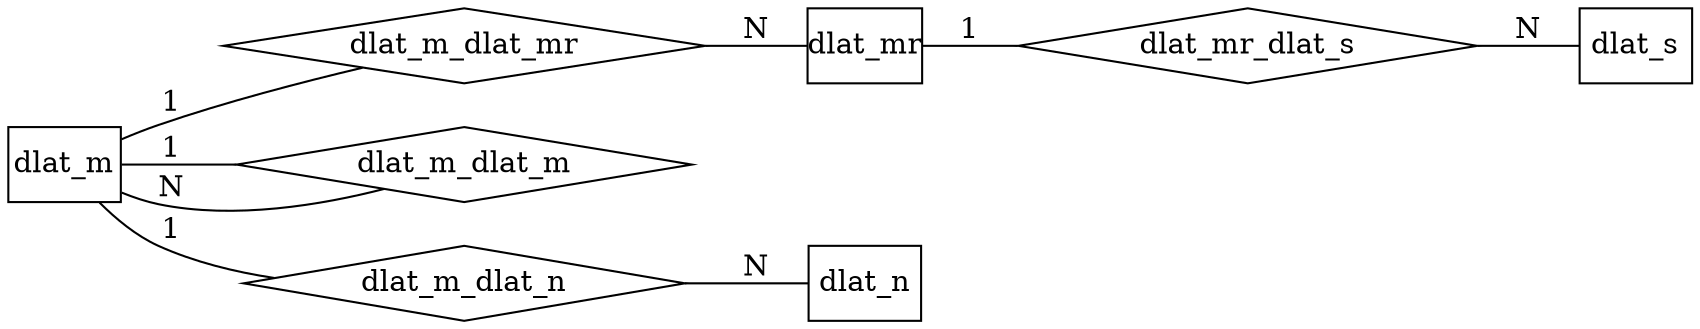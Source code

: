 digraph G {
	rankdir=LR;
	node [shape=box];
	edge [arrowhead=none];
	
	dlat_m [texlbl="\graphicspath{{/home/jmfernandez/projects/BLUEPRINT/model/schema+tools/doc-templates/BLUEPRINT/icons/}} \arrayrulecolor{Black} \begin{tabular}{ c l }  \multicolumn{2}{c}{\textbf{\hyperref[tab:dlat_m]{\Large{}DNA *-lation - Metadata File}}} \\ \hline \includegraphics[height=1.6ex]{pk.pdf} & \hyperref[column:dlat.m.analysis_id]{\textbf{analysis\_id}} \\  & \hyperref[column:dlat.m.alignment_algorithm]{alignment\_algorithm} \\  & \hyperref[column:dlat.m.analysis_group_id]{analysis\_group\_id} \\ \hyperref[column:sdata.sample.sample_id]{\includegraphics[height=1.6ex]{fk.pdf}} & \hyperref[column:dlat.m.analyzed_sample_id]{\textit{analyzed\_sample\_id}} \\  & \hyperref[column:dlat.m.assembly_version]{assembly\_version} \\ \hyperref[column:dlat.m.analysis_id]{\includegraphics[height=1.6ex]{fk.pdf}} & \hyperref[column:dlat.m.base_analysis_id]{\textit{\textbf{\textcolor{gray}{base\_analysis\_id}}}} \\ \hyperref[column:sdata.sample.sample_id]{\includegraphics[height=1.6ex]{fk.pdf}} & \hyperref[column:dlat.m.control_sample_id]{\textit{\textbf{\textcolor{gray}{control\_sample\_id}}}} \\  & \hyperref[column:dlat.m.data_status]{data\_status} \\  & \hyperref[column:dlat.m.experimental_group_id]{experimental\_group\_id} \\  & \hyperref[column:dlat.m.experimental_protocol]{\textcolor{gray}{experimental\_protocol}} \\  & \hyperref[column:dlat.m.methylation_calling_algorithm]{\textcolor{gray}{methylation\_calling\_algorithm}} \\  & \hyperref[column:dlat.m.mr_type]{mr\_type} \\  & \hyperref[column:dlat.m.note]{\textcolor{gray}{note}} \\  & \hyperref[column:dlat.m.other_analysis_algorithm]{\textcolor{gray}{other\_analysis\_algorithm}} \\  & \hyperref[column:dlat.m.platform]{platform} \\  & \hyperref[column:dlat.m.program_versions]{\textbf{\textcolor{gray}{program\_versions}}} \\  & \hyperref[column:dlat.m.raw_data_accession]{\textcolor{gray}{raw\_data\_accession}} \\  & \hyperref[column:dlat.m.raw_data_repository]{raw\_data\_repository} \\  & \hyperref[column:dlat.m.seq_coverage]{\textcolor{gray}{seq\_coverage}} \end{tabular}",style="top color=dlat_m,rounded corners,drop shadow",margin="-0.2,0"];
	dlat_n [texlbl="\graphicspath{{/home/jmfernandez/projects/BLUEPRINT/model/schema+tools/doc-templates/BLUEPRINT/icons/}} \arrayrulecolor{Black} \begin{tabular}{ c l }  \multicolumn{2}{c}{\textbf{\hyperref[tab:dlat_n]{\Large{}DNA *-lation - Single Nucleotide File}}} \\ \hline \hyperref[column:dlat.m.analysis_id]{\includegraphics[height=1.6ex]{fkpk.pdf}} & \hyperref[column:dlat.n.analysis_id]{\textit{\textbf{analysis\_id}}} \\ \includegraphics[height=1.6ex]{pk.pdf} & \hyperref[column:dlat.n.d_lated_fragment_id]{\textbf{d\_lated\_fragment\_id}} \\  & \hyperref[column:dlat.n.c_total_reads]{c\_total\_reads} \\  & \hyperref[column:dlat.n.chromosome]{chromosome} \\  & \hyperref[column:dlat.n.chromosome_end]{chromosome\_end} \\  & \hyperref[column:dlat.n.chromosome_start]{chromosome\_start} \\  & \hyperref[column:dlat.n.chromosome_strand]{\textcolor{gray}{chromosome\_strand}} \\  & \hyperref[column:dlat.n.d_lated_reads]{d\_lated\_reads} \\  & \hyperref[column:dlat.n.d_lation_type]{d\_lation\_type} \\  & \hyperref[column:dlat.n.methylation]{\textcolor{gray}{methylation}} \\  & \hyperref[column:dlat.n.note]{\textcolor{gray}{note}} \\  & \hyperref[column:dlat.n.probability]{\textcolor{gray}{probability}} \\  & \hyperref[column:dlat.n.quality_score]{\textcolor{gray}{quality\_score}} \\  & \hyperref[column:dlat.n.total_reads]{total\_reads} \\  & \hyperref[column:dlat.n.validation_platform]{\textcolor{gray}{validation\_platform}} \\  & \hyperref[column:dlat.n.validation_status]{validation\_status} \end{tabular}",style="top color=dlat_n,rounded corners,drop shadow,double distance=2pt",margin="-0.2,0"];
	dlat_mr [texlbl="\graphicspath{{/home/jmfernandez/projects/BLUEPRINT/model/schema+tools/doc-templates/BLUEPRINT/icons/}} \arrayrulecolor{Black} \begin{tabular}{ c l }  \multicolumn{2}{c}{\textbf{\hyperref[tab:dlat_mr]{\Large{}DNA *-lation - Methylated Region (CpGs, HMR) File}}} \\ \hline \hyperref[column:dlat.m.analysis_id]{\includegraphics[height=1.6ex]{fkpk.pdf}} & \hyperref[column:dlat.mr.analysis_id]{\textit{\textbf{analysis\_id}}} \\ \includegraphics[height=1.6ex]{pk.pdf} & \hyperref[column:dlat.mr.d_lated_fragment_id]{\textbf{d\_lated\_fragment\_id}} \\  & \hyperref[column:dlat.mr.beta_value]{\textcolor{gray}{beta\_value}} \\  & \hyperref[column:dlat.mr.c_total_reads]{c\_total\_reads} \\  & \hyperref[column:dlat.mr.chromosome]{chromosome} \\  & \hyperref[column:dlat.mr.chromosome_end]{chromosome\_end} \\  & \hyperref[column:dlat.mr.chromosome_start]{chromosome\_start} \\  & \hyperref[column:dlat.mr.d_lated_reads]{d\_lated\_reads} \\  & \hyperref[column:dlat.mr.note]{\textcolor{gray}{note}} \\  & \hyperref[column:dlat.mr.probability]{\textcolor{gray}{probability}} \\  & \hyperref[column:dlat.mr.quality_score]{\textcolor{gray}{quality\_score}} \\  & \hyperref[column:dlat.mr.total_reads]{total\_reads} \\  & \hyperref[column:dlat.mr.validation_platform]{\textcolor{gray}{validation\_platform}} \\  & \hyperref[column:dlat.mr.validation_status]{validation\_status} \end{tabular}",style="top color=dlat_mr,rounded corners,drop shadow,double distance=2pt",margin="-0.2,0"];
	dlat_s [texlbl="\graphicspath{{/home/jmfernandez/projects/BLUEPRINT/model/schema+tools/doc-templates/BLUEPRINT/icons/}} \arrayrulecolor{Black} \begin{tabular}{ c l }  \multicolumn{2}{c}{\textbf{\hyperref[tab:dlat_s]{\Large{}DNA *-lation - Annotation File}}} \\ \hline \hyperref[column:dlat.mr.analysis_id]{\includegraphics[height=1.6ex]{fk.pdf}} & \hyperref[column:dlat.s.analysis_id]{\textit{analysis\_id}} \\ \hyperref[column:dlat.mr.d_lated_fragment_id]{\includegraphics[height=1.6ex]{fk.pdf}} & \hyperref[column:dlat.s.d_lated_fragment_id]{\textit{d\_lated\_fragment\_id}} \\  & \hyperref[column:dlat.s.ensembl_version]{ensembl\_version} \\  & \hyperref[column:dlat.s.gene_affected]{gene\_affected} \\  & \hyperref[column:dlat.s.note]{\textcolor{gray}{note}} \end{tabular}",style="top color=dlat_s,rounded corners,drop shadow,double distance=2pt",margin="-0.2,0"];
	
	node [shape=diamond, texlbl="Relationship"];
	
	
	dlat_mr_dlat_s [style="top color=dlat_s,drop shadow,double distance=2pt"];
	dlat_mr -> dlat_mr_dlat_s [label="1"];
	dlat_mr_dlat_s -> dlat_s [label="N",style=",double distance=2pt"];
	
	dlat_m_dlat_mr [style="top color=dlat_mr,drop shadow,double distance=2pt"];
	dlat_m -> dlat_m_dlat_mr [label="1"];
	dlat_m_dlat_mr -> dlat_mr [label="N",style=",double distance=2pt"];
	
	dlat_m_dlat_m [style="top color=dlat_m,drop shadow"];
	dlat_m -> dlat_m_dlat_m [label="1"];
	dlat_m_dlat_m -> dlat_m [label="N",style=""];
	
	dlat_m_dlat_n [style="top color=dlat_n,drop shadow,double distance=2pt"];
	dlat_m -> dlat_m_dlat_n [label="1"];
	dlat_m_dlat_n -> dlat_n [label="N",style=",double distance=2pt"];
}
